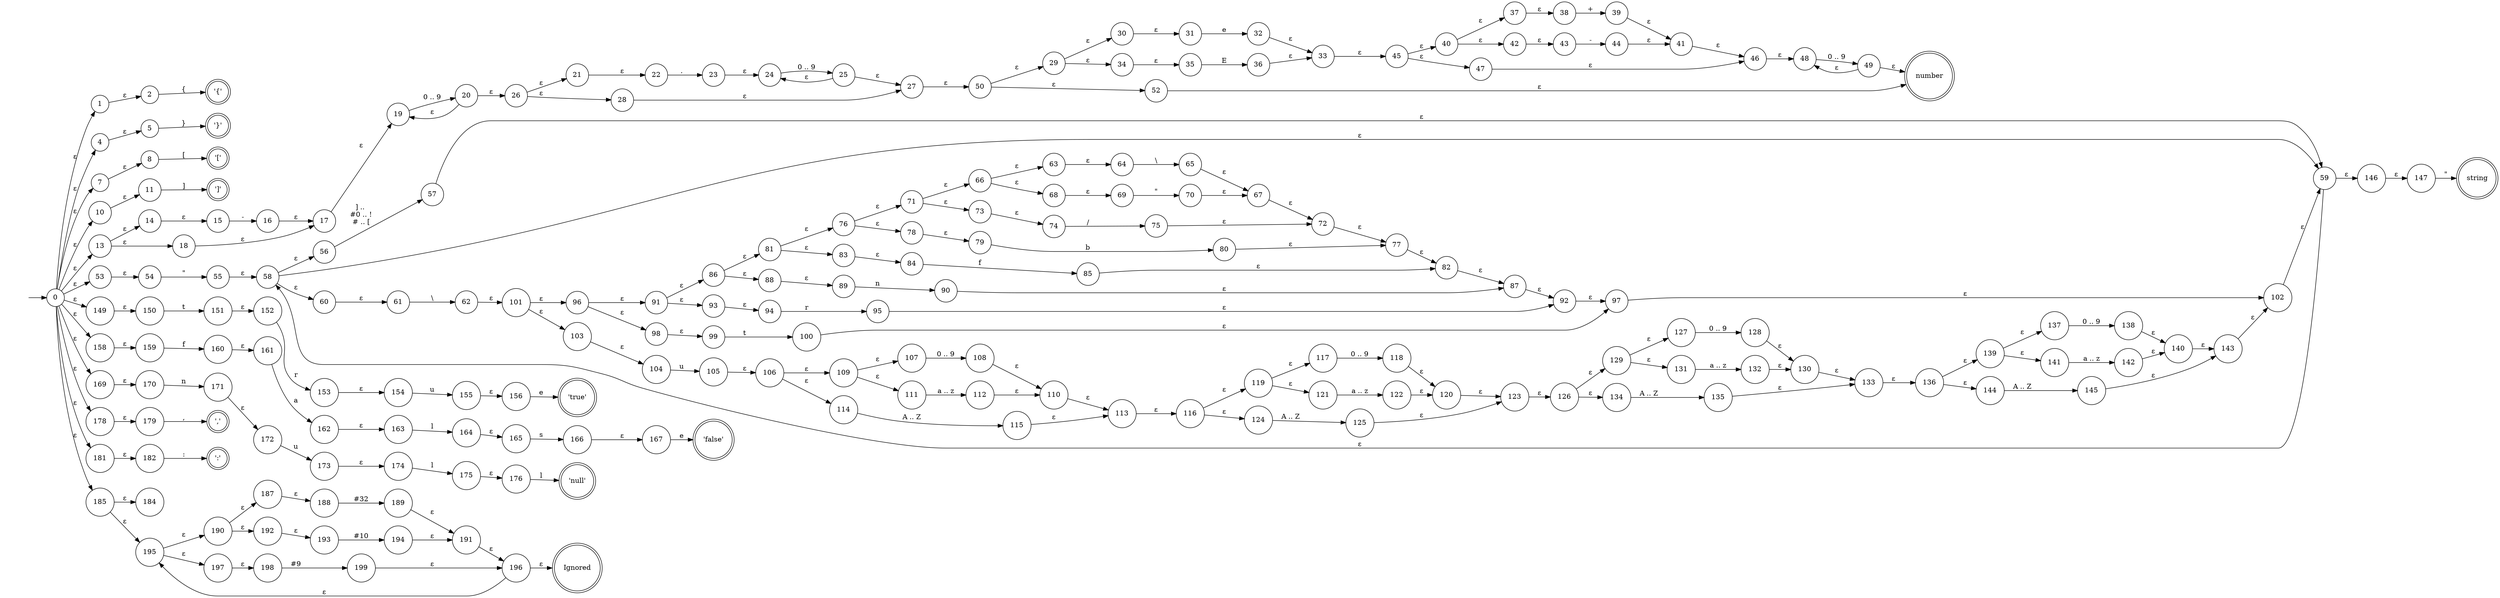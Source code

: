 digraph g {
rankdir=LR;s0[shape=circle,label="0"];
s0->s1 [label="ε"];
s0->s4 [label="ε"];
s0->s7 [label="ε"];
s0->s10 [label="ε"];
s0->s13 [label="ε"];
s0->s53 [label="ε"];
s0->s149 [label="ε"];
s0->s158 [label="ε"];
s0->s169 [label="ε"];
s0->s178 [label="ε"];
s0->s181 [label="ε"];
s0->s185 [label="ε"];
s1[shape=circle,label="1"];
s1->s2 [label="ε"];
s2[shape=circle,label="2"];
s2->s3 [label="{"];
s3[shape=circle,shape=doublecircle,label="\'\{\'\n"];
s4[shape=circle,label="4"];
s4->s5 [label="ε"];
s5[shape=circle,label="5"];
s5->s6 [label="}"];
s6[shape=circle,shape=doublecircle,label="\'\}\'\n"];
s7[shape=circle,label="7"];
s7->s8 [label="ε"];
s8[shape=circle,label="8"];
s8->s9 [label="["];
s9[shape=circle,shape=doublecircle,label="\'[\'\n"];
s10[shape=circle,label="10"];
s10->s11 [label="ε"];
s11[shape=circle,label="11"];
s11->s12 [label="]"];
s12[shape=circle,shape=doublecircle,label="\']\'\n"];
s13[shape=circle,label="13"];
s13->s14 [label="ε"];
s13->s18 [label="ε"];
s14[shape=circle,label="14"];
s14->s15 [label="ε"];
s15[shape=circle,label="15"];
s15->s16 [label="-"];
s16[shape=circle,label="16"];
s16->s17 [label="ε"];
s17[shape=circle,label="17"];
s17->s19 [label="ε"];
s18[shape=circle,label="18"];
s18->s17 [label="ε"];
s19[shape=circle,label="19"];
s19->s20 [label="0 .. 9"];
s20[shape=circle,label="20"];
s20->s19 [label="ε"];
s20->s26 [label="ε"];
s21[shape=circle,label="21"];
s21->s22 [label="ε"];
s22[shape=circle,label="22"];
s22->s23 [label="."];
s23[shape=circle,label="23"];
s23->s24 [label="ε"];
s24[shape=circle,label="24"];
s24->s25 [label="0 .. 9"];
s25[shape=circle,label="25"];
s25->s24 [label="ε"];
s25->s27 [label="ε"];
s26[shape=circle,label="26"];
s26->s21 [label="ε"];
s26->s28 [label="ε"];
s27[shape=circle,label="27"];
s27->s50 [label="ε"];
s28[shape=circle,label="28"];
s28->s27 [label="ε"];
s29[shape=circle,label="29"];
s29->s30 [label="ε"];
s29->s34 [label="ε"];
s30[shape=circle,label="30"];
s30->s31 [label="ε"];
s31[shape=circle,label="31"];
s31->s32 [label="e"];
s32[shape=circle,label="32"];
s32->s33 [label="ε"];
s33[shape=circle,label="33"];
s33->s45 [label="ε"];
s34[shape=circle,label="34"];
s34->s35 [label="ε"];
s35[shape=circle,label="35"];
s35->s36 [label="E"];
s36[shape=circle,label="36"];
s36->s33 [label="ε"];
s37[shape=circle,label="37"];
s37->s38 [label="ε"];
s38[shape=circle,label="38"];
s38->s39 [label="+"];
s39[shape=circle,label="39"];
s39->s41 [label="ε"];
s40[shape=circle,label="40"];
s40->s37 [label="ε"];
s40->s42 [label="ε"];
s41[shape=circle,label="41"];
s41->s46 [label="ε"];
s42[shape=circle,label="42"];
s42->s43 [label="ε"];
s43[shape=circle,label="43"];
s43->s44 [label="-"];
s44[shape=circle,label="44"];
s44->s41 [label="ε"];
s45[shape=circle,label="45"];
s45->s40 [label="ε"];
s45->s47 [label="ε"];
s46[shape=circle,label="46"];
s46->s48 [label="ε"];
s47[shape=circle,label="47"];
s47->s46 [label="ε"];
s48[shape=circle,label="48"];
s48->s49 [label="0 .. 9"];
s49[shape=circle,label="49"];
s49->s48 [label="ε"];
s49->s51 [label="ε"];
s50[shape=circle,label="50"];
s50->s29 [label="ε"];
s50->s52 [label="ε"];
s51[shape=circle,shape=doublecircle,label="number\n"];
s52[shape=circle,label="52"];
s52->s51 [label="ε"];
s53[shape=circle,label="53"];
s53->s54 [label="ε"];
s54[shape=circle,label="54"];
s54->s55 [label="\""];
s55[shape=circle,label="55"];
s55->s58 [label="ε"];
s56[shape=circle,label="56"];
s56->s57 [label="] .. \n#0 .. !\n# .. ["];
s57[shape=circle,label="57"];
s57->s59 [label="ε"];
s58[shape=circle,label="58"];
s58->s56 [label="ε"];
s58->s60 [label="ε"];
s58->s59 [label="ε"];
s59[shape=circle,label="59"];
s59->s58 [label="ε"];
s59->s146 [label="ε"];
s60[shape=circle,label="60"];
s60->s61 [label="ε"];
s61[shape=circle,label="61"];
s61->s62 [label="\\"];
s62[shape=circle,label="62"];
s62->s101 [label="ε"];
s63[shape=circle,label="63"];
s63->s64 [label="ε"];
s64[shape=circle,label="64"];
s64->s65 [label="\\"];
s65[shape=circle,label="65"];
s65->s67 [label="ε"];
s66[shape=circle,label="66"];
s66->s63 [label="ε"];
s66->s68 [label="ε"];
s67[shape=circle,label="67"];
s67->s72 [label="ε"];
s68[shape=circle,label="68"];
s68->s69 [label="ε"];
s69[shape=circle,label="69"];
s69->s70 [label="\""];
s70[shape=circle,label="70"];
s70->s67 [label="ε"];
s71[shape=circle,label="71"];
s71->s66 [label="ε"];
s71->s73 [label="ε"];
s72[shape=circle,label="72"];
s72->s77 [label="ε"];
s73[shape=circle,label="73"];
s73->s74 [label="ε"];
s74[shape=circle,label="74"];
s74->s75 [label="/"];
s75[shape=circle,label="75"];
s75->s72 [label="ε"];
s76[shape=circle,label="76"];
s76->s71 [label="ε"];
s76->s78 [label="ε"];
s77[shape=circle,label="77"];
s77->s82 [label="ε"];
s78[shape=circle,label="78"];
s78->s79 [label="ε"];
s79[shape=circle,label="79"];
s79->s80 [label="b"];
s80[shape=circle,label="80"];
s80->s77 [label="ε"];
s81[shape=circle,label="81"];
s81->s76 [label="ε"];
s81->s83 [label="ε"];
s82[shape=circle,label="82"];
s82->s87 [label="ε"];
s83[shape=circle,label="83"];
s83->s84 [label="ε"];
s84[shape=circle,label="84"];
s84->s85 [label="f"];
s85[shape=circle,label="85"];
s85->s82 [label="ε"];
s86[shape=circle,label="86"];
s86->s81 [label="ε"];
s86->s88 [label="ε"];
s87[shape=circle,label="87"];
s87->s92 [label="ε"];
s88[shape=circle,label="88"];
s88->s89 [label="ε"];
s89[shape=circle,label="89"];
s89->s90 [label="n"];
s90[shape=circle,label="90"];
s90->s87 [label="ε"];
s91[shape=circle,label="91"];
s91->s86 [label="ε"];
s91->s93 [label="ε"];
s92[shape=circle,label="92"];
s92->s97 [label="ε"];
s93[shape=circle,label="93"];
s93->s94 [label="ε"];
s94[shape=circle,label="94"];
s94->s95 [label="r"];
s95[shape=circle,label="95"];
s95->s92 [label="ε"];
s96[shape=circle,label="96"];
s96->s91 [label="ε"];
s96->s98 [label="ε"];
s97[shape=circle,label="97"];
s97->s102 [label="ε"];
s98[shape=circle,label="98"];
s98->s99 [label="ε"];
s99[shape=circle,label="99"];
s99->s100 [label="t"];
s100[shape=circle,label="100"];
s100->s97 [label="ε"];
s101[shape=circle,label="101"];
s101->s96 [label="ε"];
s101->s103 [label="ε"];
s102[shape=circle,label="102"];
s102->s59 [label="ε"];
s103[shape=circle,label="103"];
s103->s104 [label="ε"];
s104[shape=circle,label="104"];
s104->s105 [label="u"];
s105[shape=circle,label="105"];
s105->s106 [label="ε"];
s106[shape=circle,label="106"];
s106->s109 [label="ε"];
s106->s114 [label="ε"];
s107[shape=circle,label="107"];
s107->s108 [label="0 .. 9"];
s108[shape=circle,label="108"];
s108->s110 [label="ε"];
s109[shape=circle,label="109"];
s109->s107 [label="ε"];
s109->s111 [label="ε"];
s110[shape=circle,label="110"];
s110->s113 [label="ε"];
s111[shape=circle,label="111"];
s111->s112 [label="a .. z"];
s112[shape=circle,label="112"];
s112->s110 [label="ε"];
s113[shape=circle,label="113"];
s113->s116 [label="ε"];
s114[shape=circle,label="114"];
s114->s115 [label="A .. Z"];
s115[shape=circle,label="115"];
s115->s113 [label="ε"];
s116[shape=circle,label="116"];
s116->s119 [label="ε"];
s116->s124 [label="ε"];
s117[shape=circle,label="117"];
s117->s118 [label="0 .. 9"];
s118[shape=circle,label="118"];
s118->s120 [label="ε"];
s119[shape=circle,label="119"];
s119->s117 [label="ε"];
s119->s121 [label="ε"];
s120[shape=circle,label="120"];
s120->s123 [label="ε"];
s121[shape=circle,label="121"];
s121->s122 [label="a .. z"];
s122[shape=circle,label="122"];
s122->s120 [label="ε"];
s123[shape=circle,label="123"];
s123->s126 [label="ε"];
s124[shape=circle,label="124"];
s124->s125 [label="A .. Z"];
s125[shape=circle,label="125"];
s125->s123 [label="ε"];
s126[shape=circle,label="126"];
s126->s129 [label="ε"];
s126->s134 [label="ε"];
s127[shape=circle,label="127"];
s127->s128 [label="0 .. 9"];
s128[shape=circle,label="128"];
s128->s130 [label="ε"];
s129[shape=circle,label="129"];
s129->s127 [label="ε"];
s129->s131 [label="ε"];
s130[shape=circle,label="130"];
s130->s133 [label="ε"];
s131[shape=circle,label="131"];
s131->s132 [label="a .. z"];
s132[shape=circle,label="132"];
s132->s130 [label="ε"];
s133[shape=circle,label="133"];
s133->s136 [label="ε"];
s134[shape=circle,label="134"];
s134->s135 [label="A .. Z"];
s135[shape=circle,label="135"];
s135->s133 [label="ε"];
s136[shape=circle,label="136"];
s136->s139 [label="ε"];
s136->s144 [label="ε"];
s137[shape=circle,label="137"];
s137->s138 [label="0 .. 9"];
s138[shape=circle,label="138"];
s138->s140 [label="ε"];
s139[shape=circle,label="139"];
s139->s137 [label="ε"];
s139->s141 [label="ε"];
s140[shape=circle,label="140"];
s140->s143 [label="ε"];
s141[shape=circle,label="141"];
s141->s142 [label="a .. z"];
s142[shape=circle,label="142"];
s142->s140 [label="ε"];
s143[shape=circle,label="143"];
s143->s102 [label="ε"];
s144[shape=circle,label="144"];
s144->s145 [label="A .. Z"];
s145[shape=circle,label="145"];
s145->s143 [label="ε"];
s146[shape=circle,label="146"];
s146->s147 [label="ε"];
s147[shape=circle,label="147"];
s147->s148 [label="\""];
s148[shape=circle,shape=doublecircle,label="string\n"];
s149[shape=circle,label="149"];
s149->s150 [label="ε"];
s150[shape=circle,label="150"];
s150->s151 [label="t"];
s151[shape=circle,label="151"];
s151->s152 [label="ε"];
s152[shape=circle,label="152"];
s152->s153 [label="r"];
s153[shape=circle,label="153"];
s153->s154 [label="ε"];
s154[shape=circle,label="154"];
s154->s155 [label="u"];
s155[shape=circle,label="155"];
s155->s156 [label="ε"];
s156[shape=circle,label="156"];
s156->s157 [label="e"];
s157[shape=circle,shape=doublecircle,label="\'true\'\n"];
s158[shape=circle,label="158"];
s158->s159 [label="ε"];
s159[shape=circle,label="159"];
s159->s160 [label="f"];
s160[shape=circle,label="160"];
s160->s161 [label="ε"];
s161[shape=circle,label="161"];
s161->s162 [label="a"];
s162[shape=circle,label="162"];
s162->s163 [label="ε"];
s163[shape=circle,label="163"];
s163->s164 [label="l"];
s164[shape=circle,label="164"];
s164->s165 [label="ε"];
s165[shape=circle,label="165"];
s165->s166 [label="s"];
s166[shape=circle,label="166"];
s166->s167 [label="ε"];
s167[shape=circle,label="167"];
s167->s168 [label="e"];
s168[shape=circle,shape=doublecircle,label="\'false\'\n"];
s169[shape=circle,label="169"];
s169->s170 [label="ε"];
s170[shape=circle,label="170"];
s170->s171 [label="n"];
s171[shape=circle,label="171"];
s171->s172 [label="ε"];
s172[shape=circle,label="172"];
s172->s173 [label="u"];
s173[shape=circle,label="173"];
s173->s174 [label="ε"];
s174[shape=circle,label="174"];
s174->s175 [label="l"];
s175[shape=circle,label="175"];
s175->s176 [label="ε"];
s176[shape=circle,label="176"];
s176->s177 [label="l"];
s177[shape=circle,shape=doublecircle,label="\'null\'\n"];
s178[shape=circle,label="178"];
s178->s179 [label="ε"];
s179[shape=circle,label="179"];
s179->s180 [label=","];
s180[shape=circle,shape=doublecircle,label="\',\'\n"];
s181[shape=circle,label="181"];
s181->s182 [label="ε"];
s182[shape=circle,label="182"];
s182->s183 [label=":"];
s183[shape=circle,shape=doublecircle,label="\':\'\n"];
s184[shape=circle,label="184"];
s185[shape=circle,label="185"];
s185->s184 [label="ε"];
s185->s195 [label="ε"];
s186[shape=circle,shape=doublecircle,label="Ignored\n"];
s187[shape=circle,label="187"];
s187->s188 [label="ε"];
s188[shape=circle,label="188"];
s188->s189 [label="#32"];
s189[shape=circle,label="189"];
s189->s191 [label="ε"];
s190[shape=circle,label="190"];
s190->s187 [label="ε"];
s190->s192 [label="ε"];
s191[shape=circle,label="191"];
s191->s196 [label="ε"];
s192[shape=circle,label="192"];
s192->s193 [label="ε"];
s193[shape=circle,label="193"];
s193->s194 [label="#10"];
s194[shape=circle,label="194"];
s194->s191 [label="ε"];
s195[shape=circle,label="195"];
s195->s190 [label="ε"];
s195->s197 [label="ε"];
s196[shape=circle,label="196"];
s196->s195 [label="ε"];
s196->s186 [label="ε"];
s197[shape=circle,label="197"];
s197->s198 [label="ε"];
s198[shape=circle,label="198"];
s198->s199 [label="#9"];
s199[shape=circle,label="199"];
s199->s196 [label="ε"];
empty->s0; empty[label="",shape=none];
}
